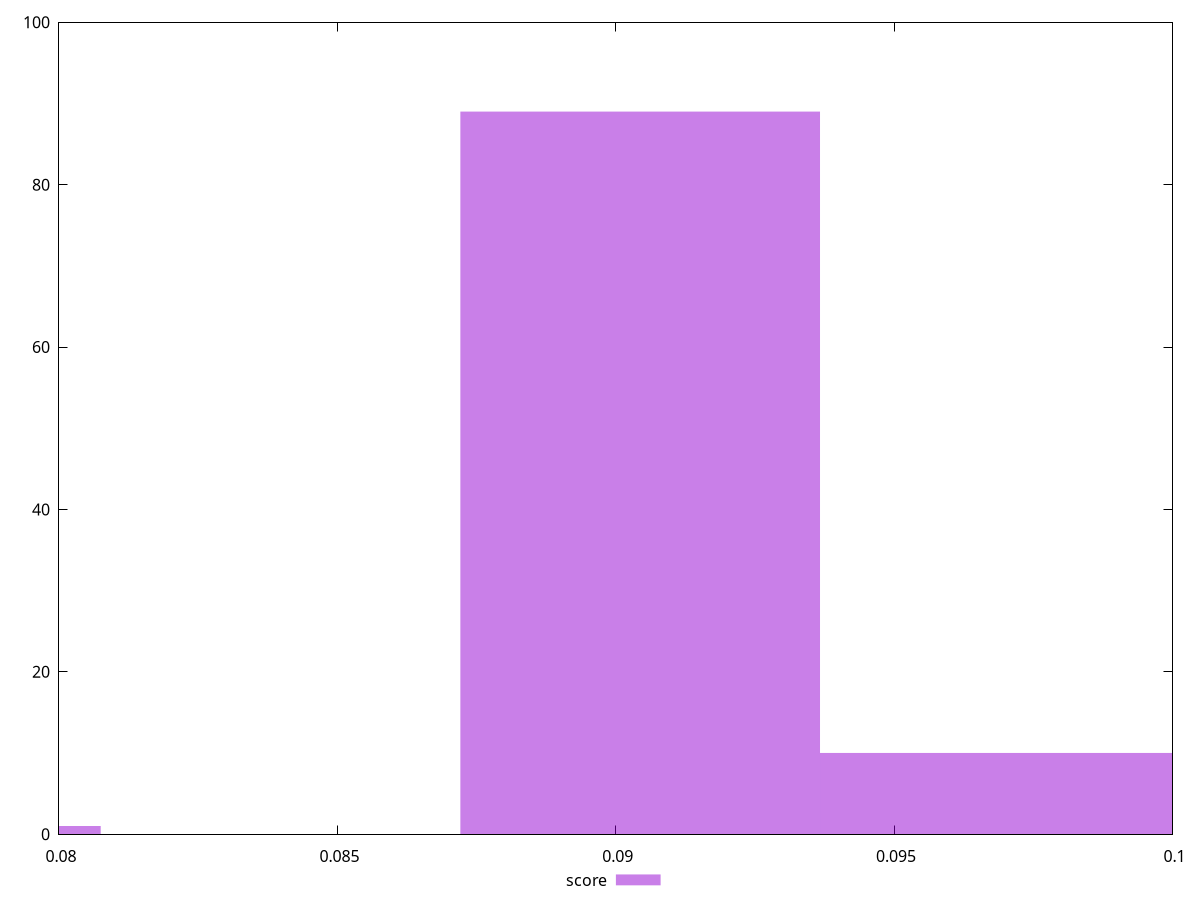 reset

$score <<EOF
0.077519042554691 1
0.09043888298047283 89
0.09689880319336373 10
EOF

set key outside below
set boxwidth 0.006459920212890916
set xrange [0.08:0.1]
set yrange [0:100]
set trange [0:100]
set style fill transparent solid 0.5 noborder
set terminal svg size 640, 490 enhanced background rgb 'white'
set output "reports/report_00033_2021-03-01T14-23-16.841Z/interactive/samples/astro-cached/score/histogram.svg"

plot $score title "score" with boxes

reset
